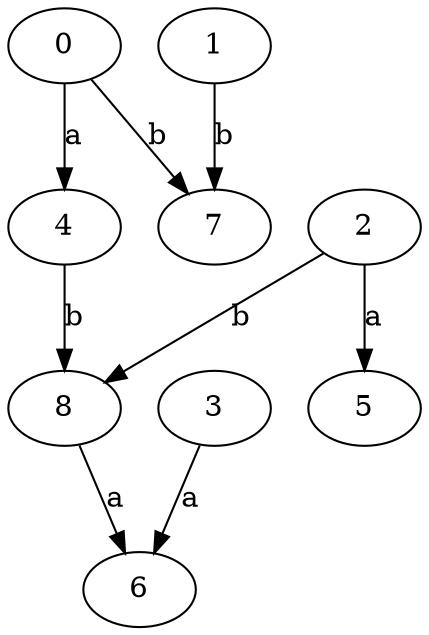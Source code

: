 strict digraph  {
0;
3;
4;
5;
6;
1;
7;
8;
2;
0 -> 4  [label=a];
0 -> 7  [label=b];
3 -> 6  [label=a];
4 -> 8  [label=b];
1 -> 7  [label=b];
8 -> 6  [label=a];
2 -> 5  [label=a];
2 -> 8  [label=b];
}
